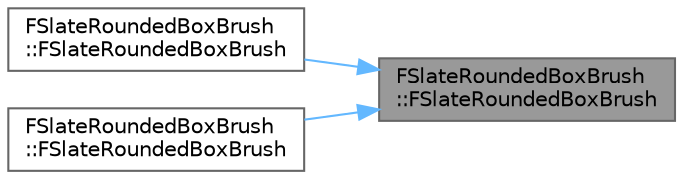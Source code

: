 digraph "FSlateRoundedBoxBrush::FSlateRoundedBoxBrush"
{
 // INTERACTIVE_SVG=YES
 // LATEX_PDF_SIZE
  bgcolor="transparent";
  edge [fontname=Helvetica,fontsize=10,labelfontname=Helvetica,labelfontsize=10];
  node [fontname=Helvetica,fontsize=10,shape=box,height=0.2,width=0.4];
  rankdir="RL";
  Node1 [id="Node000001",label="FSlateRoundedBoxBrush\l::FSlateRoundedBoxBrush",height=0.2,width=0.4,color="gray40", fillcolor="grey60", style="filled", fontcolor="black",tooltip="Creates and initializes a new instance with the specified color and rounds based on height."];
  Node1 -> Node2 [id="edge1_Node000001_Node000002",dir="back",color="steelblue1",style="solid",tooltip=" "];
  Node2 [id="Node000002",label="FSlateRoundedBoxBrush\l::FSlateRoundedBoxBrush",height=0.2,width=0.4,color="grey40", fillcolor="white", style="filled",URL="$da/dc2/structFSlateRoundedBoxBrush.html#a1733c3b0782f0687fe41afcb9b85a8c3",tooltip=" "];
  Node1 -> Node3 [id="edge2_Node000001_Node000003",dir="back",color="steelblue1",style="solid",tooltip=" "];
  Node3 [id="Node000003",label="FSlateRoundedBoxBrush\l::FSlateRoundedBoxBrush",height=0.2,width=0.4,color="grey40", fillcolor="white", style="filled",URL="$da/dc2/structFSlateRoundedBoxBrush.html#acb6ef155eb8a41b6066d6df048eabf98",tooltip=" "];
}
